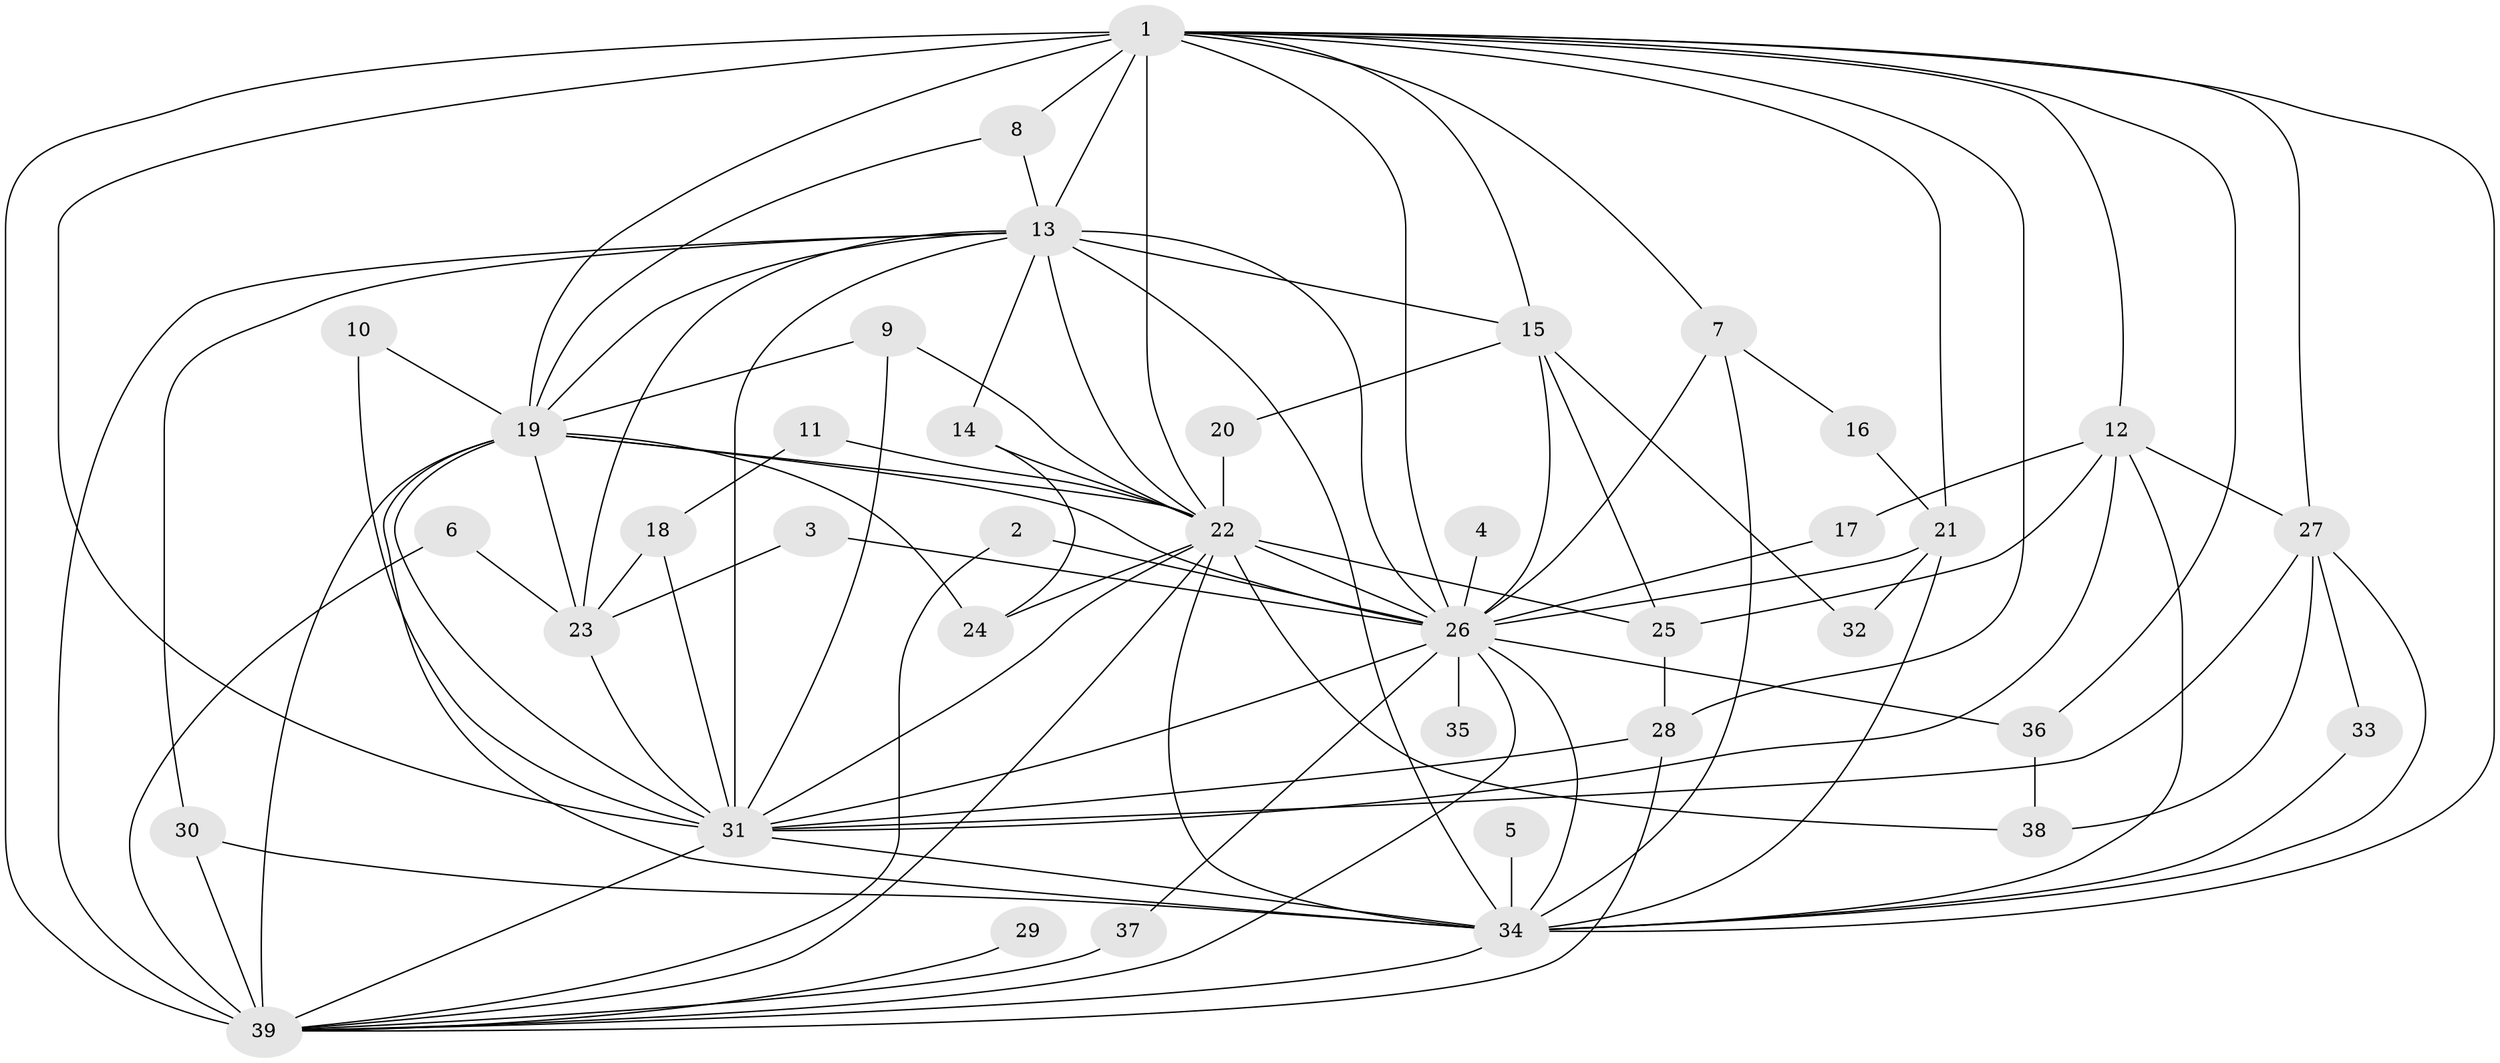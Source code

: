 // original degree distribution, {19: 0.0641025641025641, 13: 0.01282051282051282, 20: 0.01282051282051282, 16: 0.01282051282051282, 14: 0.01282051282051282, 25: 0.01282051282051282, 3: 0.20512820512820512, 8: 0.01282051282051282, 2: 0.5641025641025641, 7: 0.01282051282051282, 4: 0.038461538461538464, 5: 0.02564102564102564, 6: 0.01282051282051282}
// Generated by graph-tools (version 1.1) at 2025/36/03/04/25 23:36:16]
// undirected, 39 vertices, 101 edges
graph export_dot {
  node [color=gray90,style=filled];
  1;
  2;
  3;
  4;
  5;
  6;
  7;
  8;
  9;
  10;
  11;
  12;
  13;
  14;
  15;
  16;
  17;
  18;
  19;
  20;
  21;
  22;
  23;
  24;
  25;
  26;
  27;
  28;
  29;
  30;
  31;
  32;
  33;
  34;
  35;
  36;
  37;
  38;
  39;
  1 -- 7 [weight=1.0];
  1 -- 8 [weight=1.0];
  1 -- 12 [weight=1.0];
  1 -- 13 [weight=4.0];
  1 -- 15 [weight=1.0];
  1 -- 19 [weight=4.0];
  1 -- 21 [weight=1.0];
  1 -- 22 [weight=4.0];
  1 -- 26 [weight=2.0];
  1 -- 27 [weight=3.0];
  1 -- 28 [weight=1.0];
  1 -- 31 [weight=3.0];
  1 -- 34 [weight=2.0];
  1 -- 36 [weight=1.0];
  1 -- 39 [weight=4.0];
  2 -- 26 [weight=1.0];
  2 -- 39 [weight=1.0];
  3 -- 23 [weight=1.0];
  3 -- 26 [weight=1.0];
  4 -- 26 [weight=1.0];
  5 -- 34 [weight=1.0];
  6 -- 23 [weight=1.0];
  6 -- 39 [weight=1.0];
  7 -- 16 [weight=1.0];
  7 -- 26 [weight=1.0];
  7 -- 34 [weight=1.0];
  8 -- 13 [weight=1.0];
  8 -- 19 [weight=1.0];
  9 -- 19 [weight=1.0];
  9 -- 22 [weight=1.0];
  9 -- 31 [weight=1.0];
  10 -- 19 [weight=1.0];
  10 -- 31 [weight=1.0];
  11 -- 18 [weight=1.0];
  11 -- 22 [weight=1.0];
  12 -- 17 [weight=1.0];
  12 -- 25 [weight=1.0];
  12 -- 27 [weight=1.0];
  12 -- 31 [weight=1.0];
  12 -- 34 [weight=1.0];
  13 -- 14 [weight=1.0];
  13 -- 15 [weight=1.0];
  13 -- 19 [weight=2.0];
  13 -- 22 [weight=1.0];
  13 -- 23 [weight=1.0];
  13 -- 26 [weight=2.0];
  13 -- 30 [weight=1.0];
  13 -- 31 [weight=2.0];
  13 -- 34 [weight=2.0];
  13 -- 39 [weight=2.0];
  14 -- 22 [weight=1.0];
  14 -- 24 [weight=1.0];
  15 -- 20 [weight=1.0];
  15 -- 25 [weight=1.0];
  15 -- 26 [weight=1.0];
  15 -- 32 [weight=1.0];
  16 -- 21 [weight=1.0];
  17 -- 26 [weight=1.0];
  18 -- 23 [weight=1.0];
  18 -- 31 [weight=1.0];
  19 -- 22 [weight=2.0];
  19 -- 23 [weight=2.0];
  19 -- 24 [weight=1.0];
  19 -- 26 [weight=3.0];
  19 -- 31 [weight=2.0];
  19 -- 34 [weight=2.0];
  19 -- 39 [weight=2.0];
  20 -- 22 [weight=2.0];
  21 -- 26 [weight=1.0];
  21 -- 32 [weight=1.0];
  21 -- 34 [weight=1.0];
  22 -- 24 [weight=1.0];
  22 -- 25 [weight=1.0];
  22 -- 26 [weight=1.0];
  22 -- 31 [weight=1.0];
  22 -- 34 [weight=1.0];
  22 -- 38 [weight=1.0];
  22 -- 39 [weight=1.0];
  23 -- 31 [weight=1.0];
  25 -- 28 [weight=1.0];
  26 -- 31 [weight=1.0];
  26 -- 34 [weight=1.0];
  26 -- 35 [weight=2.0];
  26 -- 36 [weight=2.0];
  26 -- 37 [weight=1.0];
  26 -- 39 [weight=1.0];
  27 -- 31 [weight=1.0];
  27 -- 33 [weight=1.0];
  27 -- 34 [weight=1.0];
  27 -- 38 [weight=1.0];
  28 -- 31 [weight=1.0];
  28 -- 39 [weight=1.0];
  29 -- 39 [weight=1.0];
  30 -- 34 [weight=1.0];
  30 -- 39 [weight=1.0];
  31 -- 34 [weight=2.0];
  31 -- 39 [weight=1.0];
  33 -- 34 [weight=1.0];
  34 -- 39 [weight=1.0];
  36 -- 38 [weight=1.0];
  37 -- 39 [weight=2.0];
}
